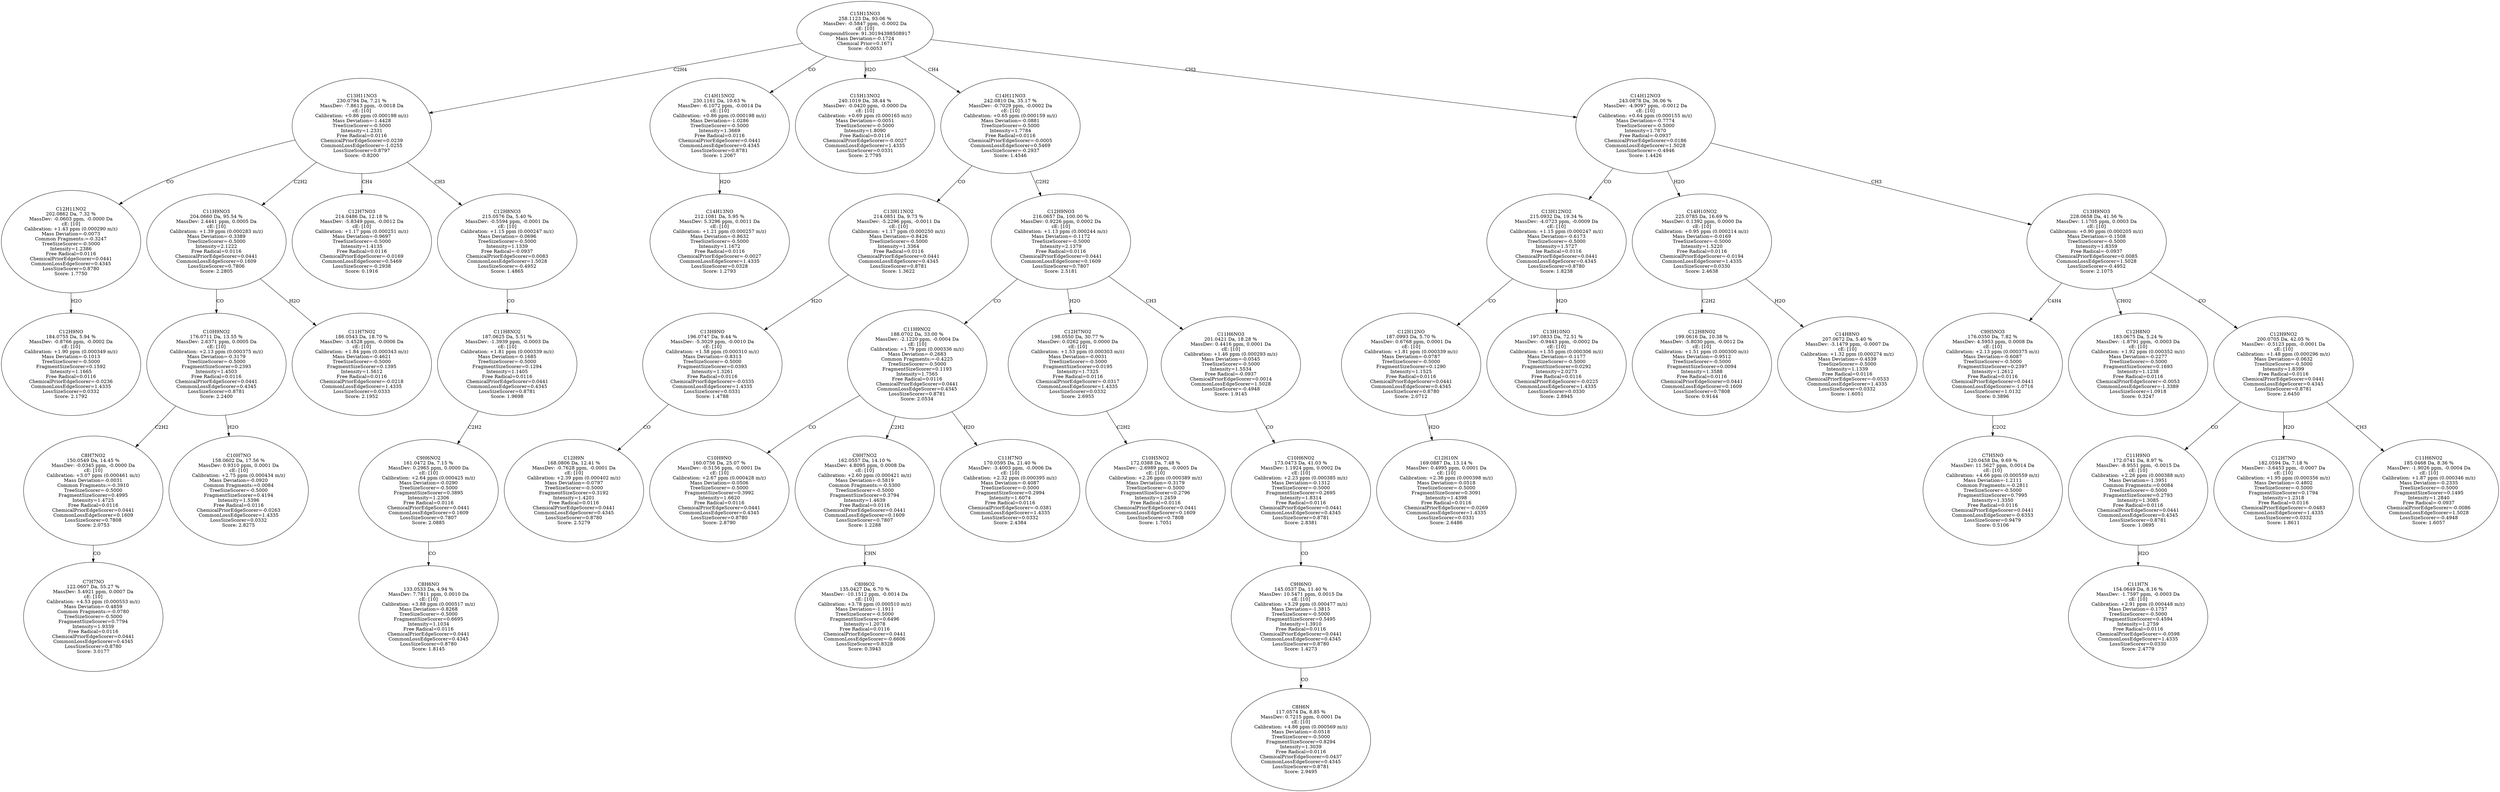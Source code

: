 strict digraph {
v1 [label="C12H9NO\n184.0755 Da, 5.94 %\nMassDev: -0.8766 ppm, -0.0002 Da\ncE: [10]\nCalibration: +1.90 ppm (0.000349 m/z)\nMass Deviation=-0.1013\nTreeSizeScorer=-0.5000\nFragmentSizeScorer=0.1592\nIntensity=1.1665\nFree Radical=0.0116\nChemicalPriorEdgeScorer=-0.0236\nCommonLossEdgeScorer=1.4335\nLossSizeScorer=0.0332\nScore: 2.1792"];
v2 [label="C12H11NO2\n202.0862 Da, 7.32 %\nMassDev: -0.0603 ppm, -0.0000 Da\ncE: [10]\nCalibration: +1.43 ppm (0.000290 m/z)\nMass Deviation=-0.0073\nCommon Fragments:=-0.3247\nTreeSizeScorer=-0.5000\nIntensity=1.2386\nFree Radical=0.0116\nChemicalPriorEdgeScorer=0.0441\nCommonLossEdgeScorer=0.4345\nLossSizeScorer=0.8780\nScore: 1.7750"];
v3 [label="C7H7NO\n122.0607 Da, 55.27 %\nMassDev: 5.4921 ppm, 0.0007 Da\ncE: [10]\nCalibration: +4.53 ppm (0.000553 m/z)\nMass Deviation=-0.4859\nCommon Fragments:=-0.0780\nTreeSizeScorer=-0.5000\nFragmentSizeScorer=0.7794\nIntensity=1.9339\nFree Radical=0.0116\nChemicalPriorEdgeScorer=0.0441\nCommonLossEdgeScorer=0.4345\nLossSizeScorer=0.8780\nScore: 3.0177"];
v4 [label="C8H7NO2\n150.0549 Da, 14.45 %\nMassDev: -0.0345 ppm, -0.0000 Da\ncE: [10]\nCalibration: +3.07 ppm (0.000461 m/z)\nMass Deviation=-0.0031\nCommon Fragments:=-0.3910\nTreeSizeScorer=-0.5000\nFragmentSizeScorer=0.4995\nIntensity=1.4725\nFree Radical=0.0116\nChemicalPriorEdgeScorer=0.0441\nCommonLossEdgeScorer=0.1609\nLossSizeScorer=0.7808\nScore: 2.0753"];
v5 [label="C10H7NO\n158.0602 Da, 17.56 %\nMassDev: 0.9310 ppm, 0.0001 Da\ncE: [10]\nCalibration: +2.75 ppm (0.000434 m/z)\nMass Deviation=-0.0920\nCommon Fragments:=0.0084\nTreeSizeScorer=-0.5000\nFragmentSizeScorer=0.4194\nIntensity=1.5396\nFree Radical=0.0116\nChemicalPriorEdgeScorer=-0.0263\nCommonLossEdgeScorer=1.4335\nLossSizeScorer=0.0332\nScore: 2.8275"];
v6 [label="C10H9NO2\n176.0711 Da, 13.55 %\nMassDev: 2.6371 ppm, 0.0005 Da\ncE: [10]\nCalibration: +2.13 ppm (0.000375 m/z)\nMass Deviation=-0.3179\nTreeSizeScorer=-0.5000\nFragmentSizeScorer=0.2393\nIntensity=1.4503\nFree Radical=0.0116\nChemicalPriorEdgeScorer=0.0441\nCommonLossEdgeScorer=0.4345\nLossSizeScorer=0.8781\nScore: 2.2400"];
v7 [label="C11H7NO2\n186.0543 Da, 18.70 %\nMassDev: -3.4528 ppm, -0.0006 Da\ncE: [10]\nCalibration: +1.84 ppm (0.000343 m/z)\nMass Deviation=-0.4621\nTreeSizeScorer=-0.5000\nFragmentSizeScorer=0.1395\nIntensity=1.5612\nFree Radical=0.0116\nChemicalPriorEdgeScorer=-0.0218\nCommonLossEdgeScorer=1.4335\nLossSizeScorer=0.0333\nScore: 2.1952"];
v8 [label="C11H9NO3\n204.0660 Da, 95.54 %\nMassDev: 2.4441 ppm, 0.0005 Da\ncE: [10]\nCalibration: +1.39 ppm (0.000283 m/z)\nMass Deviation=-0.3389\nTreeSizeScorer=-0.5000\nIntensity=2.1222\nFree Radical=0.0116\nChemicalPriorEdgeScorer=0.0441\nCommonLossEdgeScorer=0.1609\nLossSizeScorer=0.7806\nScore: 2.2805"];
v9 [label="C12H7NO3\n214.0486 Da, 12.18 %\nMassDev: -5.8349 ppm, -0.0012 Da\ncE: [10]\nCalibration: +1.17 ppm (0.000251 m/z)\nMass Deviation=-0.9697\nTreeSizeScorer=-0.5000\nIntensity=1.4135\nFree Radical=0.0116\nChemicalPriorEdgeScorer=-0.0169\nCommonLossEdgeScorer=0.5469\nLossSizeScorer=-0.2938\nScore: 0.1916"];
v10 [label="C8H6NO\n133.0533 Da, 4.94 %\nMassDev: 7.7811 ppm, 0.0010 Da\ncE: [10]\nCalibration: +3.88 ppm (0.000517 m/z)\nMass Deviation=-0.8268\nTreeSizeScorer=-0.5000\nFragmentSizeScorer=0.6695\nIntensity=1.1034\nFree Radical=0.0116\nChemicalPriorEdgeScorer=0.0441\nCommonLossEdgeScorer=0.4345\nLossSizeScorer=0.8780\nScore: 1.8145"];
v11 [label="C9H6NO2\n161.0472 Da, 7.15 %\nMassDev: 0.2965 ppm, 0.0000 Da\ncE: [10]\nCalibration: +2.64 ppm (0.000425 m/z)\nMass Deviation=-0.0290\nTreeSizeScorer=-0.5000\nFragmentSizeScorer=0.3895\nIntensity=1.2306\nFree Radical=0.0116\nChemicalPriorEdgeScorer=0.0441\nCommonLossEdgeScorer=0.1609\nLossSizeScorer=0.7807\nScore: 2.0885"];
v12 [label="C11H8NO2\n187.0625 Da, 5.51 %\nMassDev: -1.3939 ppm, -0.0003 Da\ncE: [10]\nCalibration: +1.81 ppm (0.000339 m/z)\nMass Deviation=-0.1685\nTreeSizeScorer=-0.5000\nFragmentSizeScorer=0.1294\nIntensity=1.1405\nFree Radical=0.0116\nChemicalPriorEdgeScorer=0.0441\nCommonLossEdgeScorer=0.4345\nLossSizeScorer=0.8781\nScore: 1.9698"];
v13 [label="C12H8NO3\n215.0576 Da, 5.40 %\nMassDev: -0.5594 ppm, -0.0001 Da\ncE: [10]\nCalibration: +1.15 ppm (0.000247 m/z)\nMass Deviation=-0.0696\nTreeSizeScorer=-0.5000\nIntensity=1.1339\nFree Radical=-0.0937\nChemicalPriorEdgeScorer=0.0083\nCommonLossEdgeScorer=1.5028\nLossSizeScorer=-0.4952\nScore: 1.4865"];
v14 [label="C13H11NO3\n230.0794 Da, 7.21 %\nMassDev: -7.8613 ppm, -0.0018 Da\ncE: [10]\nCalibration: +0.86 ppm (0.000198 m/z)\nMass Deviation=-1.4428\nTreeSizeScorer=-0.5000\nIntensity=1.2331\nFree Radical=0.0116\nChemicalPriorEdgeScorer=0.0239\nCommonLossEdgeScorer=-1.0255\nLossSizeScorer=0.8797\nScore: -0.8200"];
v15 [label="C14H13NO\n212.1081 Da, 5.95 %\nMassDev: 5.3296 ppm, 0.0011 Da\ncE: [10]\nCalibration: +1.21 ppm (0.000257 m/z)\nMass Deviation=-0.8632\nTreeSizeScorer=-0.5000\nIntensity=1.1672\nFree Radical=0.0116\nChemicalPriorEdgeScorer=-0.0027\nCommonLossEdgeScorer=1.4335\nLossSizeScorer=0.0328\nScore: 1.2793"];
v16 [label="C14H15NO2\n230.1161 Da, 10.63 %\nMassDev: -6.1072 ppm, -0.0014 Da\ncE: [10]\nCalibration: +0.86 ppm (0.000198 m/z)\nMass Deviation=-1.0286\nTreeSizeScorer=-0.5000\nIntensity=1.3669\nFree Radical=0.0116\nChemicalPriorEdgeScorer=0.0441\nCommonLossEdgeScorer=0.4345\nLossSizeScorer=0.8781\nScore: 1.2067"];
v17 [label="C15H13NO2\n240.1019 Da, 38.44 %\nMassDev: -0.0420 ppm, -0.0000 Da\ncE: [10]\nCalibration: +0.69 ppm (0.000165 m/z)\nMass Deviation=-0.0051\nTreeSizeScorer=-0.5000\nIntensity=1.8090\nFree Radical=0.0116\nChemicalPriorEdgeScorer=-0.0027\nCommonLossEdgeScorer=1.4335\nLossSizeScorer=0.0331\nScore: 2.7795"];
v18 [label="C12H9N\n168.0806 Da, 12.41 %\nMassDev: -0.7628 ppm, -0.0001 Da\ncE: [10]\nCalibration: +2.39 ppm (0.000402 m/z)\nMass Deviation=-0.0797\nTreeSizeScorer=-0.5000\nFragmentSizeScorer=0.3192\nIntensity=1.4201\nFree Radical=0.0116\nChemicalPriorEdgeScorer=0.0441\nCommonLossEdgeScorer=0.4345\nLossSizeScorer=0.8780\nScore: 2.5279"];
v19 [label="C13H9NO\n196.0747 Da, 9.44 %\nMassDev: -5.3029 ppm, -0.0010 Da\ncE: [10]\nCalibration: +1.58 ppm (0.000310 m/z)\nMass Deviation=-0.8313\nTreeSizeScorer=-0.5000\nFragmentSizeScorer=0.0393\nIntensity=1.3261\nFree Radical=0.0116\nChemicalPriorEdgeScorer=-0.0335\nCommonLossEdgeScorer=1.4335\nLossSizeScorer=0.0331\nScore: 1.4788"];
v20 [label="C13H11NO2\n214.0851 Da, 9.73 %\nMassDev: -5.2296 ppm, -0.0011 Da\ncE: [10]\nCalibration: +1.17 ppm (0.000250 m/z)\nMass Deviation=-0.8426\nTreeSizeScorer=-0.5000\nIntensity=1.3364\nFree Radical=0.0116\nChemicalPriorEdgeScorer=0.0441\nCommonLossEdgeScorer=0.4345\nLossSizeScorer=0.8781\nScore: 1.3622"];
v21 [label="C10H9NO\n160.0756 Da, 25.07 %\nMassDev: -0.5156 ppm, -0.0001 Da\ncE: [10]\nCalibration: +2.67 ppm (0.000428 m/z)\nMass Deviation=-0.0506\nTreeSizeScorer=-0.5000\nFragmentSizeScorer=0.3992\nIntensity=1.6620\nFree Radical=0.0116\nChemicalPriorEdgeScorer=0.0441\nCommonLossEdgeScorer=0.4345\nLossSizeScorer=0.8780\nScore: 2.8790"];
v22 [label="C8H6O2\n135.0427 Da, 6.70 %\nMassDev: -10.1512 ppm, -0.0014 Da\ncE: [10]\nCalibration: +3.78 ppm (0.000510 m/z)\nMass Deviation=-1.1911\nTreeSizeScorer=-0.5000\nFragmentSizeScorer=0.6496\nIntensity=1.2078\nFree Radical=0.0116\nChemicalPriorEdgeScorer=0.0441\nCommonLossEdgeScorer=-0.6606\nLossSizeScorer=0.8328\nScore: 0.3943"];
v23 [label="C9H7NO2\n162.0557 Da, 14.10 %\nMassDev: 4.8095 ppm, 0.0008 Da\ncE: [10]\nCalibration: +2.60 ppm (0.000421 m/z)\nMass Deviation=-0.5819\nCommon Fragments:=-0.5300\nTreeSizeScorer=-0.5000\nFragmentSizeScorer=0.3794\nIntensity=1.4639\nFree Radical=0.0116\nChemicalPriorEdgeScorer=0.0441\nCommonLossEdgeScorer=0.1609\nLossSizeScorer=0.7807\nScore: 1.2288"];
v24 [label="C11H7NO\n170.0595 Da, 21.40 %\nMassDev: -3.4003 ppm, -0.0006 Da\ncE: [10]\nCalibration: +2.32 ppm (0.000395 m/z)\nMass Deviation=-0.4087\nTreeSizeScorer=-0.5000\nFragmentSizeScorer=0.2994\nIntensity=1.6074\nFree Radical=0.0116\nChemicalPriorEdgeScorer=-0.0381\nCommonLossEdgeScorer=1.4335\nLossSizeScorer=0.0332\nScore: 2.4384"];
v25 [label="C11H9NO2\n188.0702 Da, 33.00 %\nMassDev: -2.1220 ppm, -0.0004 Da\ncE: [10]\nCalibration: +1.79 ppm (0.000336 m/z)\nMass Deviation=-0.2683\nCommon Fragments:=-0.4225\nTreeSizeScorer=-0.5000\nFragmentSizeScorer=0.1193\nIntensity=1.7565\nFree Radical=0.0116\nChemicalPriorEdgeScorer=0.0441\nCommonLossEdgeScorer=0.4345\nLossSizeScorer=0.8781\nScore: 2.0534"];
v26 [label="C10H5NO2\n172.0388 Da, 7.48 %\nMassDev: -2.6989 ppm, -0.0005 Da\ncE: [10]\nCalibration: +2.26 ppm (0.000389 m/z)\nMass Deviation=-0.3179\nTreeSizeScorer=-0.5000\nFragmentSizeScorer=0.2796\nIntensity=1.2459\nFree Radical=0.0116\nChemicalPriorEdgeScorer=0.0441\nCommonLossEdgeScorer=0.1609\nLossSizeScorer=0.7808\nScore: 1.7051"];
v27 [label="C12H7NO2\n198.0550 Da, 30.77 %\nMassDev: 0.0262 ppm, 0.0000 Da\ncE: [10]\nCalibration: +1.53 ppm (0.000303 m/z)\nMass Deviation=-0.0031\nTreeSizeScorer=-0.5000\nFragmentSizeScorer=0.0195\nIntensity=1.7325\nFree Radical=0.0116\nChemicalPriorEdgeScorer=-0.0317\nCommonLossEdgeScorer=1.4335\nLossSizeScorer=0.0332\nScore: 2.6955"];
v28 [label="C8H6N\n117.0574 Da, 8.85 %\nMassDev: 0.7215 ppm, 0.0001 Da\ncE: [10]\nCalibration: +4.86 ppm (0.000569 m/z)\nMass Deviation=-0.0518\nTreeSizeScorer=-0.5000\nFragmentSizeScorer=0.8294\nIntensity=1.3039\nFree Radical=0.0116\nChemicalPriorEdgeScorer=0.0437\nCommonLossEdgeScorer=0.4345\nLossSizeScorer=0.8781\nScore: 2.9495"];
v29 [label="C9H6NO\n145.0537 Da, 11.40 %\nMassDev: 10.5471 ppm, 0.0015 Da\ncE: [10]\nCalibration: +3.29 ppm (0.000477 m/z)\nMass Deviation=-1.3815\nTreeSizeScorer=-0.5000\nFragmentSizeScorer=0.5495\nIntensity=1.3910\nFree Radical=0.0116\nChemicalPriorEdgeScorer=0.0441\nCommonLossEdgeScorer=0.4345\nLossSizeScorer=0.8780\nScore: 1.4273"];
v30 [label="C10H6NO2\n173.0473 Da, 41.03 %\nMassDev: 1.1924 ppm, 0.0002 Da\ncE: [10]\nCalibration: +2.23 ppm (0.000385 m/z)\nMass Deviation=-0.1312\nTreeSizeScorer=-0.5000\nFragmentSizeScorer=0.2695\nIntensity=1.8314\nFree Radical=0.0116\nChemicalPriorEdgeScorer=0.0441\nCommonLossEdgeScorer=0.4345\nLossSizeScorer=0.8781\nScore: 2.8381"];
v31 [label="C11H6NO3\n201.0421 Da, 18.28 %\nMassDev: 0.4416 ppm, 0.0001 Da\ncE: [10]\nCalibration: +1.46 ppm (0.000293 m/z)\nMass Deviation=-0.0545\nTreeSizeScorer=-0.5000\nIntensity=1.5534\nFree Radical=-0.0937\nChemicalPriorEdgeScorer=0.0014\nCommonLossEdgeScorer=1.5028\nLossSizeScorer=-0.4948\nScore: 1.9145"];
v32 [label="C12H9NO3\n216.0657 Da, 100.00 %\nMassDev: 0.9226 ppm, 0.0002 Da\ncE: [10]\nCalibration: +1.13 ppm (0.000244 m/z)\nMass Deviation=-0.1172\nTreeSizeScorer=-0.5000\nIntensity=2.1379\nFree Radical=0.0116\nChemicalPriorEdgeScorer=0.0441\nCommonLossEdgeScorer=0.1609\nLossSizeScorer=0.7807\nScore: 2.5181"];
v33 [label="C14H11NO3\n242.0810 Da, 35.17 %\nMassDev: -0.7029 ppm, -0.0002 Da\ncE: [10]\nCalibration: +0.65 ppm (0.000159 m/z)\nMass Deviation=-0.0881\nTreeSizeScorer=-0.5000\nIntensity=1.7784\nFree Radical=0.0116\nChemicalPriorEdgeScorer=-0.0005\nCommonLossEdgeScorer=0.5469\nLossSizeScorer=-0.2937\nScore: 1.4546"];
v34 [label="C12H10N\n169.0887 Da, 13.14 %\nMassDev: 0.4995 ppm, 0.0001 Da\ncE: [10]\nCalibration: +2.36 ppm (0.000398 m/z)\nMass Deviation=-0.0518\nTreeSizeScorer=-0.5000\nFragmentSizeScorer=0.3091\nIntensity=1.4398\nFree Radical=0.0116\nChemicalPriorEdgeScorer=-0.0269\nCommonLossEdgeScorer=1.4335\nLossSizeScorer=0.0331\nScore: 2.6486"];
v35 [label="C12H12NO\n187.0993 Da, 5.70 %\nMassDev: 0.6768 ppm, 0.0001 Da\ncE: [10]\nCalibration: +1.81 ppm (0.000339 m/z)\nMass Deviation=-0.0787\nTreeSizeScorer=-0.5000\nFragmentSizeScorer=0.1290\nIntensity=1.1525\nFree Radical=0.0116\nChemicalPriorEdgeScorer=0.0441\nCommonLossEdgeScorer=0.4345\nLossSizeScorer=0.8780\nScore: 2.0712"];
v36 [label="C13H10NO\n197.0833 Da, 72.51 %\nMassDev: -0.9443 ppm, -0.0002 Da\ncE: [10]\nCalibration: +1.55 ppm (0.000306 m/z)\nMass Deviation=-0.1177\nTreeSizeScorer=-0.5000\nFragmentSizeScorer=0.0292\nIntensity=2.0273\nFree Radical=0.0116\nChemicalPriorEdgeScorer=-0.0225\nCommonLossEdgeScorer=1.4335\nLossSizeScorer=0.0330\nScore: 2.8945"];
v37 [label="C13H12NO2\n215.0932 Da, 19.34 %\nMassDev: -4.0723 ppm, -0.0009 Da\ncE: [10]\nCalibration: +1.15 ppm (0.000247 m/z)\nMass Deviation=-0.6173\nTreeSizeScorer=-0.5000\nIntensity=1.5727\nFree Radical=0.0116\nChemicalPriorEdgeScorer=0.0441\nCommonLossEdgeScorer=0.4345\nLossSizeScorer=0.8780\nScore: 1.8238"];
v38 [label="C12H8NO2\n199.0616 Da, 10.38 %\nMassDev: -5.8030 ppm, -0.0012 Da\ncE: [10]\nCalibration: +1.51 ppm (0.000300 m/z)\nMass Deviation=-0.9512\nTreeSizeScorer=-0.5000\nFragmentSizeScorer=0.0094\nIntensity=1.3588\nFree Radical=0.0116\nChemicalPriorEdgeScorer=0.0441\nCommonLossEdgeScorer=0.1609\nLossSizeScorer=0.7808\nScore: 0.9144"];
v39 [label="C14H8NO\n207.0672 Da, 5.40 %\nMassDev: -3.1479 ppm, -0.0007 Da\ncE: [10]\nCalibration: +1.32 ppm (0.000274 m/z)\nMass Deviation=-0.4539\nTreeSizeScorer=-0.5000\nIntensity=1.1339\nFree Radical=0.0116\nChemicalPriorEdgeScorer=-0.0533\nCommonLossEdgeScorer=1.4335\nLossSizeScorer=0.0332\nScore: 1.6051"];
v40 [label="C14H10NO2\n225.0785 Da, 16.69 %\nMassDev: 0.1392 ppm, 0.0000 Da\ncE: [10]\nCalibration: +0.95 ppm (0.000214 m/z)\nMass Deviation=-0.0169\nTreeSizeScorer=-0.5000\nIntensity=1.5220\nFree Radical=0.0116\nChemicalPriorEdgeScorer=-0.0194\nCommonLossEdgeScorer=1.4335\nLossSizeScorer=0.0330\nScore: 2.4638"];
v41 [label="C7H5NO\n120.0458 Da, 9.69 %\nMassDev: 11.5627 ppm, 0.0014 Da\ncE: [10]\nCalibration: +4.66 ppm (0.000559 m/z)\nMass Deviation=-1.2111\nCommon Fragments:=-0.2811\nTreeSizeScorer=-0.5000\nFragmentSizeScorer=0.7995\nIntensity=1.3350\nFree Radical=0.0116\nChemicalPriorEdgeScorer=0.0441\nCommonLossEdgeScorer=-0.6353\nLossSizeScorer=0.9479\nScore: 0.5106"];
v42 [label="C9H5NO3\n176.0350 Da, 7.82 %\nMassDev: 4.5953 ppm, 0.0008 Da\ncE: [10]\nCalibration: +2.13 ppm (0.000375 m/z)\nMass Deviation=-0.6087\nTreeSizeScorer=-0.5000\nFragmentSizeScorer=0.2397\nIntensity=1.2612\nFree Radical=0.0116\nChemicalPriorEdgeScorer=0.0441\nCommonLossEdgeScorer=-1.0716\nLossSizeScorer=1.0132\nScore: 0.3896"];
v43 [label="C12H8NO\n183.0675 Da, 5.24 %\nMassDev: -1.8791 ppm, -0.0003 Da\ncE: [10]\nCalibration: +1.92 ppm (0.000352 m/z)\nMass Deviation=-0.2277\nTreeSizeScorer=-0.5000\nFragmentSizeScorer=0.1693\nIntensity=1.1238\nFree Radical=0.0116\nChemicalPriorEdgeScorer=-0.0053\nCommonLossEdgeScorer=-1.3389\nLossSizeScorer=1.0918\nScore: 0.3247"];
v44 [label="C11H7N\n154.0649 Da, 8.16 %\nMassDev: -1.7597 ppm, -0.0003 Da\ncE: [10]\nCalibration: +2.91 ppm (0.000448 m/z)\nMass Deviation=-0.1757\nTreeSizeScorer=-0.5000\nFragmentSizeScorer=0.4594\nIntensity=1.2759\nFree Radical=0.0116\nChemicalPriorEdgeScorer=-0.0598\nCommonLossEdgeScorer=1.4335\nLossSizeScorer=0.0330\nScore: 2.4779"];
v45 [label="C11H9NO\n172.0741 Da, 8.97 %\nMassDev: -8.9551 ppm, -0.0015 Da\ncE: [10]\nCalibration: +2.26 ppm (0.000388 m/z)\nMass Deviation=-1.3951\nCommon Fragments:=0.0084\nTreeSizeScorer=-0.5000\nFragmentSizeScorer=0.2793\nIntensity=1.3085\nFree Radical=0.0116\nChemicalPriorEdgeScorer=0.0441\nCommonLossEdgeScorer=0.4345\nLossSizeScorer=0.8781\nScore: 1.0695"];
v46 [label="C12H7NO\n182.0594 Da, 7.18 %\nMassDev: -3.6453 ppm, -0.0007 Da\ncE: [10]\nCalibration: +1.95 ppm (0.000356 m/z)\nMass Deviation=-0.4802\nTreeSizeScorer=-0.5000\nFragmentSizeScorer=0.1794\nIntensity=1.2318\nFree Radical=0.0116\nChemicalPriorEdgeScorer=-0.0483\nCommonLossEdgeScorer=1.4335\nLossSizeScorer=0.0332\nScore: 1.8611"];
v47 [label="C11H6NO2\n185.0468 Da, 8.36 %\nMassDev: -1.9026 ppm, -0.0004 Da\ncE: [10]\nCalibration: +1.87 ppm (0.000346 m/z)\nMass Deviation=-0.2335\nTreeSizeScorer=-0.5000\nFragmentSizeScorer=0.1495\nIntensity=1.2840\nFree Radical=-0.0937\nChemicalPriorEdgeScorer=-0.0086\nCommonLossEdgeScorer=1.5028\nLossSizeScorer=-0.4948\nScore: 1.6057"];
v48 [label="C12H9NO2\n200.0705 Da, 42.05 %\nMassDev: -0.5123 ppm, -0.0001 Da\ncE: [10]\nCalibration: +1.48 ppm (0.000296 m/z)\nMass Deviation=-0.0632\nTreeSizeScorer=-0.5000\nIntensity=1.8399\nFree Radical=0.0116\nChemicalPriorEdgeScorer=0.0441\nCommonLossEdgeScorer=0.4345\nLossSizeScorer=0.8781\nScore: 2.6450"];
v49 [label="C13H9NO3\n228.0658 Da, 41.56 %\nMassDev: 1.1705 ppm, 0.0003 Da\ncE: [10]\nCalibration: +0.90 ppm (0.000205 m/z)\nMass Deviation=-0.1508\nTreeSizeScorer=-0.5000\nIntensity=1.8359\nFree Radical=-0.0937\nChemicalPriorEdgeScorer=0.0085\nCommonLossEdgeScorer=1.5028\nLossSizeScorer=-0.4952\nScore: 2.1075"];
v50 [label="C14H12NO3\n243.0878 Da, 36.06 %\nMassDev: -4.9097 ppm, -0.0012 Da\ncE: [10]\nCalibration: +0.64 ppm (0.000155 m/z)\nMass Deviation=-0.7774\nTreeSizeScorer=-0.5000\nIntensity=1.7870\nFree Radical=-0.0937\nChemicalPriorEdgeScorer=0.0186\nCommonLossEdgeScorer=1.5028\nLossSizeScorer=-0.4946\nScore: 1.4426"];
v51 [label="C15H15NO3\n258.1123 Da, 93.06 %\nMassDev: -0.5847 ppm, -0.0002 Da\ncE: [10]\nCompoundScore: 91.30194398508917\nMass Deviation=-0.1724\nChemical Prior=0.1671\nScore: -0.0053"];
v2 -> v1 [label="H2O"];
v14 -> v2 [label="CO"];
v4 -> v3 [label="CO"];
v6 -> v4 [label="C2H2"];
v6 -> v5 [label="H2O"];
v8 -> v6 [label="CO"];
v8 -> v7 [label="H2O"];
v14 -> v8 [label="C2H2"];
v14 -> v9 [label="CH4"];
v11 -> v10 [label="CO"];
v12 -> v11 [label="C2H2"];
v13 -> v12 [label="CO"];
v14 -> v13 [label="CH3"];
v51 -> v14 [label="C2H4"];
v16 -> v15 [label="H2O"];
v51 -> v16 [label="CO"];
v51 -> v17 [label="H2O"];
v19 -> v18 [label="CO"];
v20 -> v19 [label="H2O"];
v33 -> v20 [label="CO"];
v25 -> v21 [label="CO"];
v23 -> v22 [label="CHN"];
v25 -> v23 [label="C2H2"];
v25 -> v24 [label="H2O"];
v32 -> v25 [label="CO"];
v27 -> v26 [label="C2H2"];
v32 -> v27 [label="H2O"];
v29 -> v28 [label="CO"];
v30 -> v29 [label="CO"];
v31 -> v30 [label="CO"];
v32 -> v31 [label="CH3"];
v33 -> v32 [label="C2H2"];
v51 -> v33 [label="CH4"];
v35 -> v34 [label="H2O"];
v37 -> v35 [label="CO"];
v37 -> v36 [label="H2O"];
v50 -> v37 [label="CO"];
v40 -> v38 [label="C2H2"];
v40 -> v39 [label="H2O"];
v50 -> v40 [label="H2O"];
v42 -> v41 [label="C2O2"];
v49 -> v42 [label="C4H4"];
v49 -> v43 [label="CHO2"];
v45 -> v44 [label="H2O"];
v48 -> v45 [label="CO"];
v48 -> v46 [label="H2O"];
v48 -> v47 [label="CH3"];
v49 -> v48 [label="CO"];
v50 -> v49 [label="CH3"];
v51 -> v50 [label="CH3"];
}